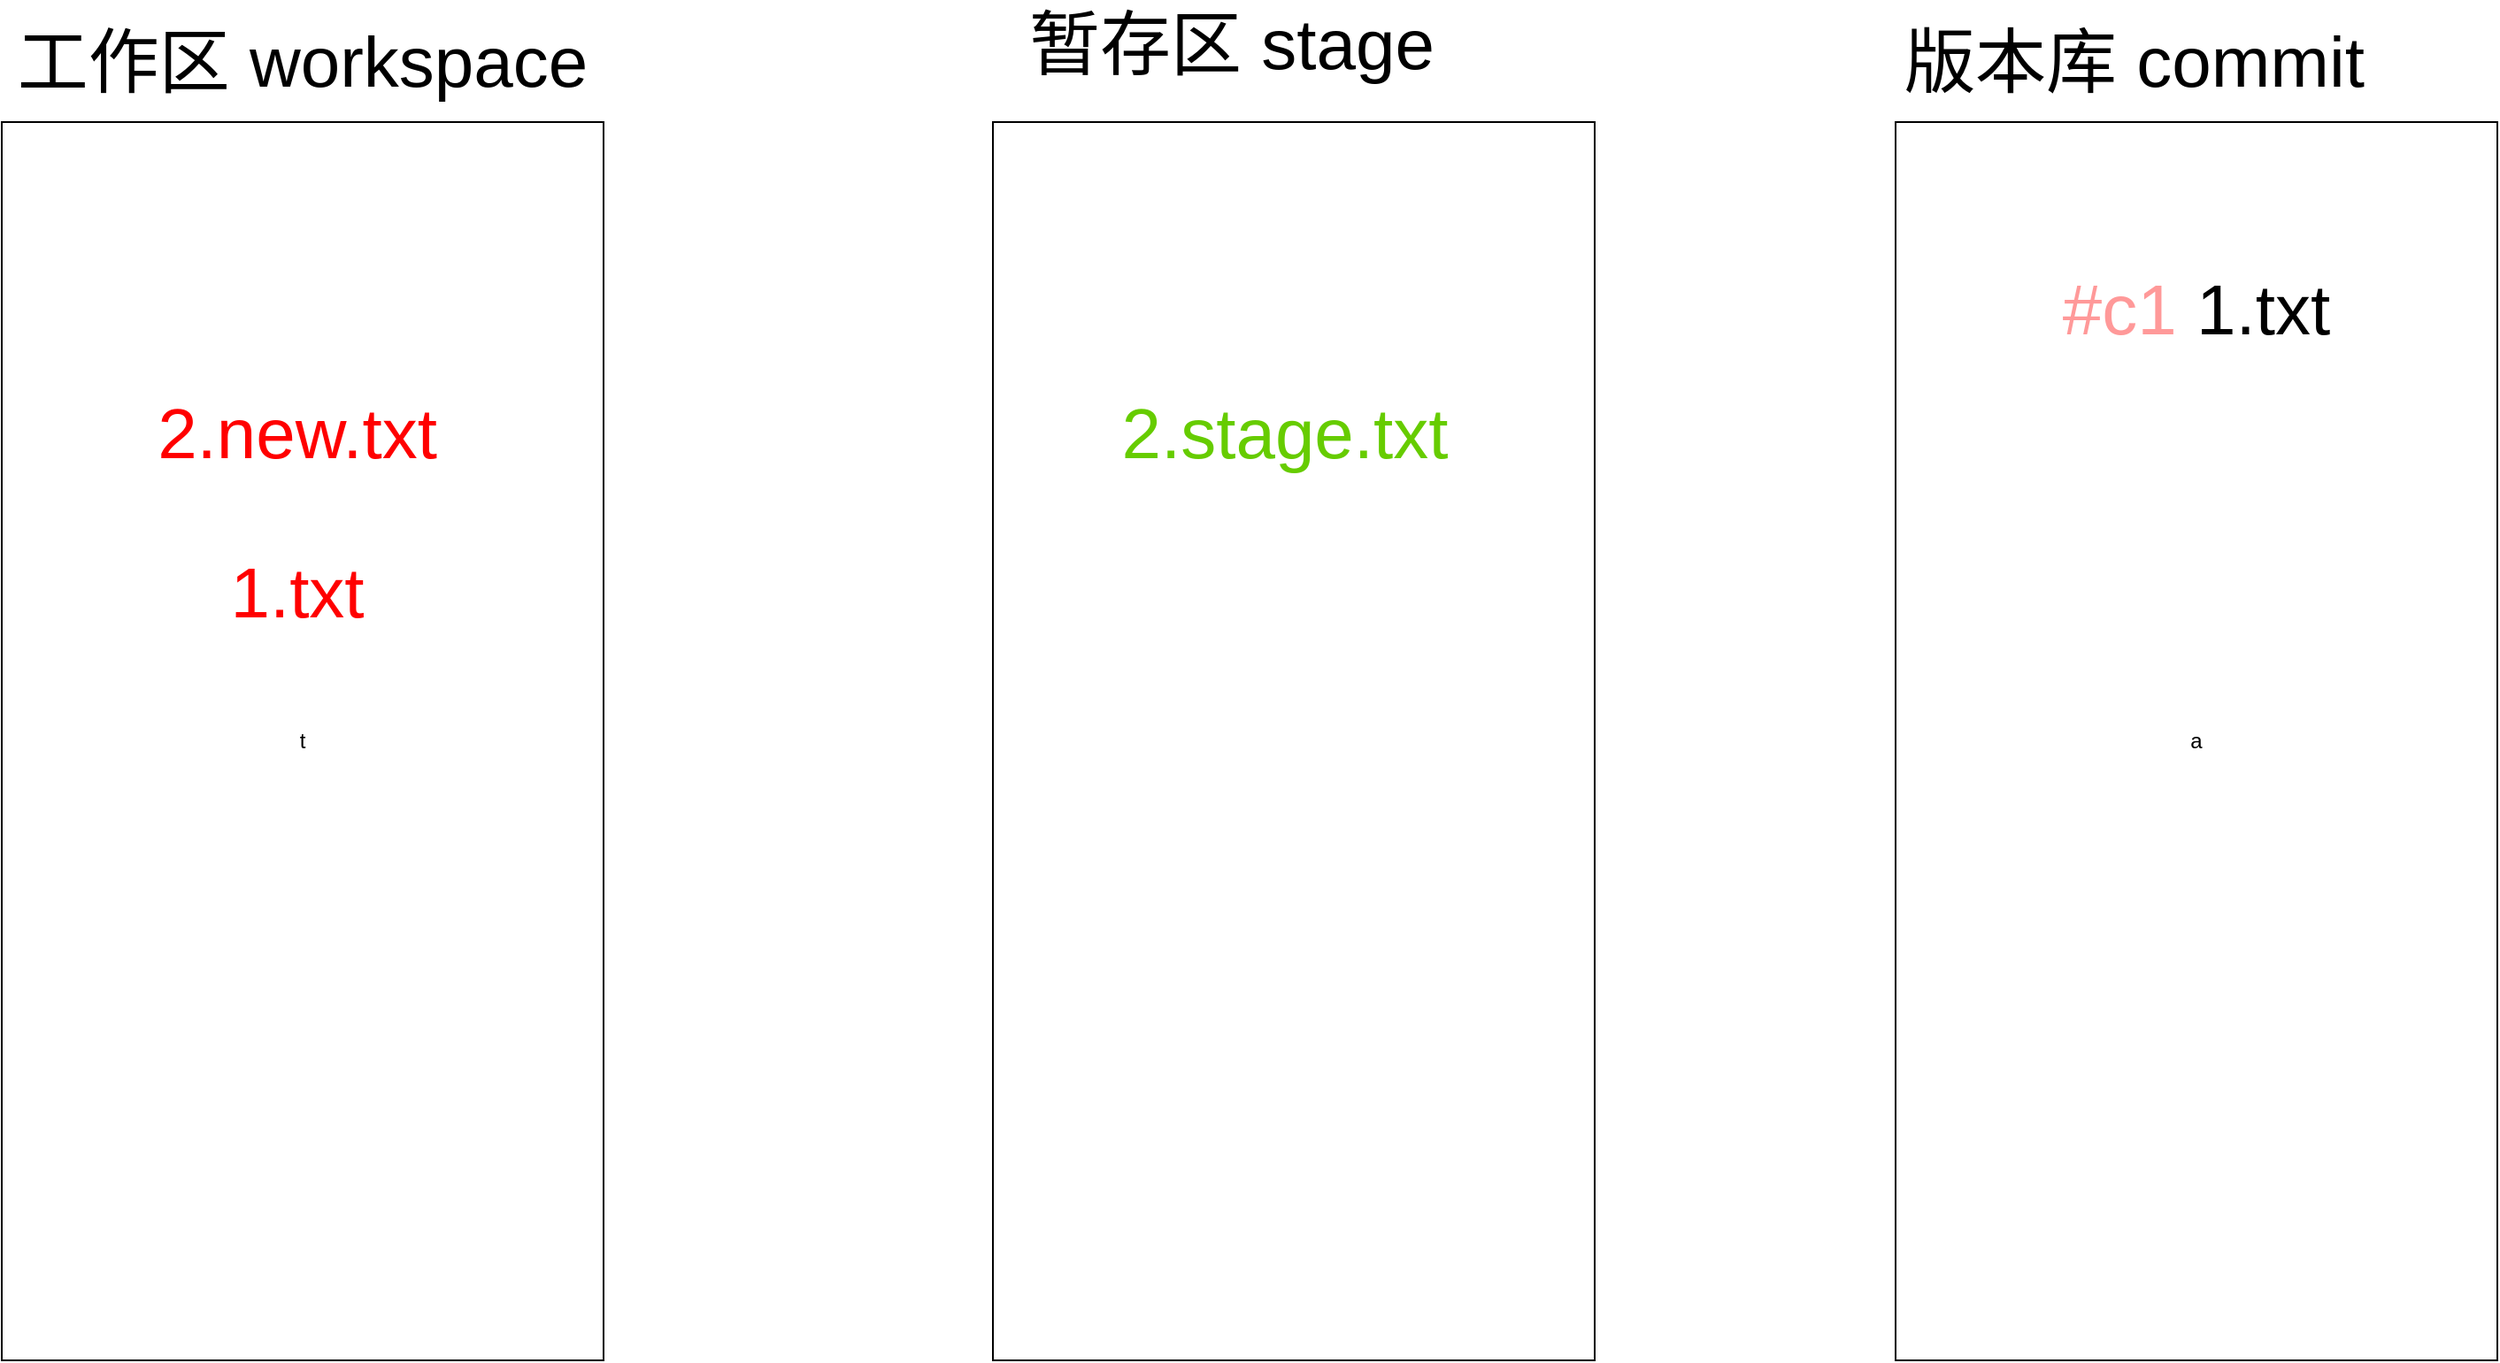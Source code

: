 <mxfile version="21.2.9" type="github">
  <diagram name="初始状态" id="cx1OhNYS382McnVxjSM8">
    <mxGraphModel dx="2868" dy="1576" grid="1" gridSize="10" guides="1" tooltips="1" connect="1" arrows="1" fold="1" page="1" pageScale="1" pageWidth="1920" pageHeight="1200" math="0" shadow="0">
      <root>
        <mxCell id="0" />
        <mxCell id="1" parent="0" />
        <mxCell id="l7HURqdhWG1maE_tNtDI-5" value="t" style="rounded=0;whiteSpace=wrap;html=1;" vertex="1" parent="1">
          <mxGeometry x="300" y="270" width="340" height="700" as="geometry" />
        </mxCell>
        <mxCell id="l7HURqdhWG1maE_tNtDI-6" value="a" style="rounded=0;whiteSpace=wrap;html=1;" vertex="1" parent="1">
          <mxGeometry x="1370" y="270" width="340" height="700" as="geometry" />
        </mxCell>
        <mxCell id="l7HURqdhWG1maE_tNtDI-7" value="" style="rounded=0;whiteSpace=wrap;html=1;" vertex="1" parent="1">
          <mxGeometry x="860" y="270" width="340" height="700" as="geometry" />
        </mxCell>
        <mxCell id="l7HURqdhWG1maE_tNtDI-8" value="&lt;font style=&quot;font-size: 40px;&quot;&gt;工作区 workspace&lt;/font&gt;" style="text;strokeColor=none;align=center;fillColor=none;html=1;verticalAlign=middle;whiteSpace=wrap;rounded=0;" vertex="1" parent="1">
          <mxGeometry x="300" y="220" width="340" height="30" as="geometry" />
        </mxCell>
        <mxCell id="l7HURqdhWG1maE_tNtDI-9" value="&lt;span style=&quot;font-size: 40px;&quot;&gt;暂存区 stage&lt;/span&gt;" style="text;strokeColor=none;align=center;fillColor=none;html=1;verticalAlign=middle;whiteSpace=wrap;rounded=0;" vertex="1" parent="1">
          <mxGeometry x="860" y="210" width="270" height="30" as="geometry" />
        </mxCell>
        <mxCell id="l7HURqdhWG1maE_tNtDI-10" value="&lt;span style=&quot;font-size: 40px;&quot;&gt;版本库 commit&lt;/span&gt;" style="text;strokeColor=none;align=center;fillColor=none;html=1;verticalAlign=middle;whiteSpace=wrap;rounded=0;" vertex="1" parent="1">
          <mxGeometry x="1370" y="220" width="270" height="30" as="geometry" />
        </mxCell>
        <mxCell id="l7HURqdhWG1maE_tNtDI-11" value="&lt;font style=&quot;&quot;&gt;&lt;font style=&quot;font-size: 40px;&quot;&gt;&lt;font color=&quot;#ff9999&quot;&gt;#c1&lt;/font&gt; 1.txt&lt;/font&gt;&lt;br&gt;&lt;/font&gt;" style="text;strokeColor=none;align=center;fillColor=none;html=1;verticalAlign=middle;whiteSpace=wrap;rounded=0;" vertex="1" parent="1">
          <mxGeometry x="1445" y="360" width="190" height="30" as="geometry" />
        </mxCell>
        <mxCell id="l7HURqdhWG1maE_tNtDI-12" value="&lt;font color=&quot;#66cc00&quot; style=&quot;font-size: 40px;&quot;&gt;2.stage.txt&lt;/font&gt;" style="text;strokeColor=none;align=center;fillColor=none;html=1;verticalAlign=middle;whiteSpace=wrap;rounded=0;" vertex="1" parent="1">
          <mxGeometry x="900" y="430" width="250" height="30" as="geometry" />
        </mxCell>
        <mxCell id="l7HURqdhWG1maE_tNtDI-13" value="&lt;font color=&quot;#ff0000&quot; style=&quot;font-size: 40px;&quot;&gt;2.new.txt&lt;/font&gt;" style="text;strokeColor=none;align=center;fillColor=none;html=1;verticalAlign=middle;whiteSpace=wrap;rounded=0;" vertex="1" parent="1">
          <mxGeometry x="342" y="430" width="250" height="30" as="geometry" />
        </mxCell>
        <mxCell id="l7HURqdhWG1maE_tNtDI-14" value="&lt;font color=&quot;#ff0000&quot; style=&quot;font-size: 40px;&quot;&gt;1.txt&lt;/font&gt;" style="text;strokeColor=none;align=center;fillColor=none;html=1;verticalAlign=middle;whiteSpace=wrap;rounded=0;" vertex="1" parent="1">
          <mxGeometry x="342" y="520" width="250" height="30" as="geometry" />
        </mxCell>
      </root>
    </mxGraphModel>
  </diagram>
</mxfile>
